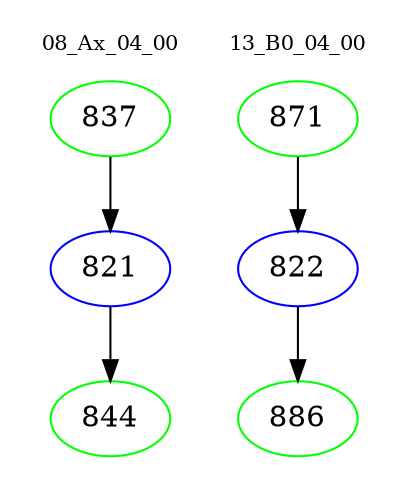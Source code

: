 digraph{
subgraph cluster_0 {
color = white
label = "08_Ax_04_00";
fontsize=10;
T0_837 [label="837", color="green"]
T0_837 -> T0_821 [color="black"]
T0_821 [label="821", color="blue"]
T0_821 -> T0_844 [color="black"]
T0_844 [label="844", color="green"]
}
subgraph cluster_1 {
color = white
label = "13_B0_04_00";
fontsize=10;
T1_871 [label="871", color="green"]
T1_871 -> T1_822 [color="black"]
T1_822 [label="822", color="blue"]
T1_822 -> T1_886 [color="black"]
T1_886 [label="886", color="green"]
}
}
